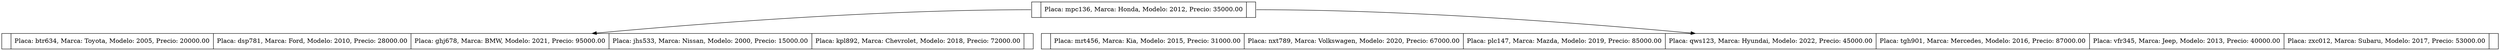 digraph G {
node [shape=record];
nodo0 [label="<p0> |Placa: mpc136, Marca: Honda, Modelo: 2012, Precio: 35000.00| <p1>"];
nodo3 [label="<p0> |Placa: btr634, Marca: Toyota, Modelo: 2005, Precio: 20000.00|Placa: dsp781, Marca: Ford, Modelo: 2010, Precio: 28000.00|Placa: ghj678, Marca: BMW, Modelo: 2021, Precio: 95000.00|Placa: jhs533, Marca: Nissan, Modelo: 2000, Precio: 15000.00|Placa: kpl892, Marca: Chevrolet, Modelo: 2018, Precio: 72000.00| <p5>"];
nodo0:p0 -> nodo3;
nodo5 [label="<p0> |Placa: mrt456, Marca: Kia, Modelo: 2015, Precio: 31000.00|Placa: nxt789, Marca: Volkswagen, Modelo: 2020, Precio: 67000.00|Placa: plc147, Marca: Mazda, Modelo: 2019, Precio: 85000.00|Placa: qws123, Marca: Hyundai, Modelo: 2022, Precio: 45000.00|Placa: tgh901, Marca: Mercedes, Modelo: 2016, Precio: 87000.00|Placa: vfr345, Marca: Jeep, Modelo: 2013, Precio: 40000.00|Placa: zxc012, Marca: Subaru, Modelo: 2017, Precio: 53000.00| <p7>"];
nodo0:p1 -> nodo5;
}